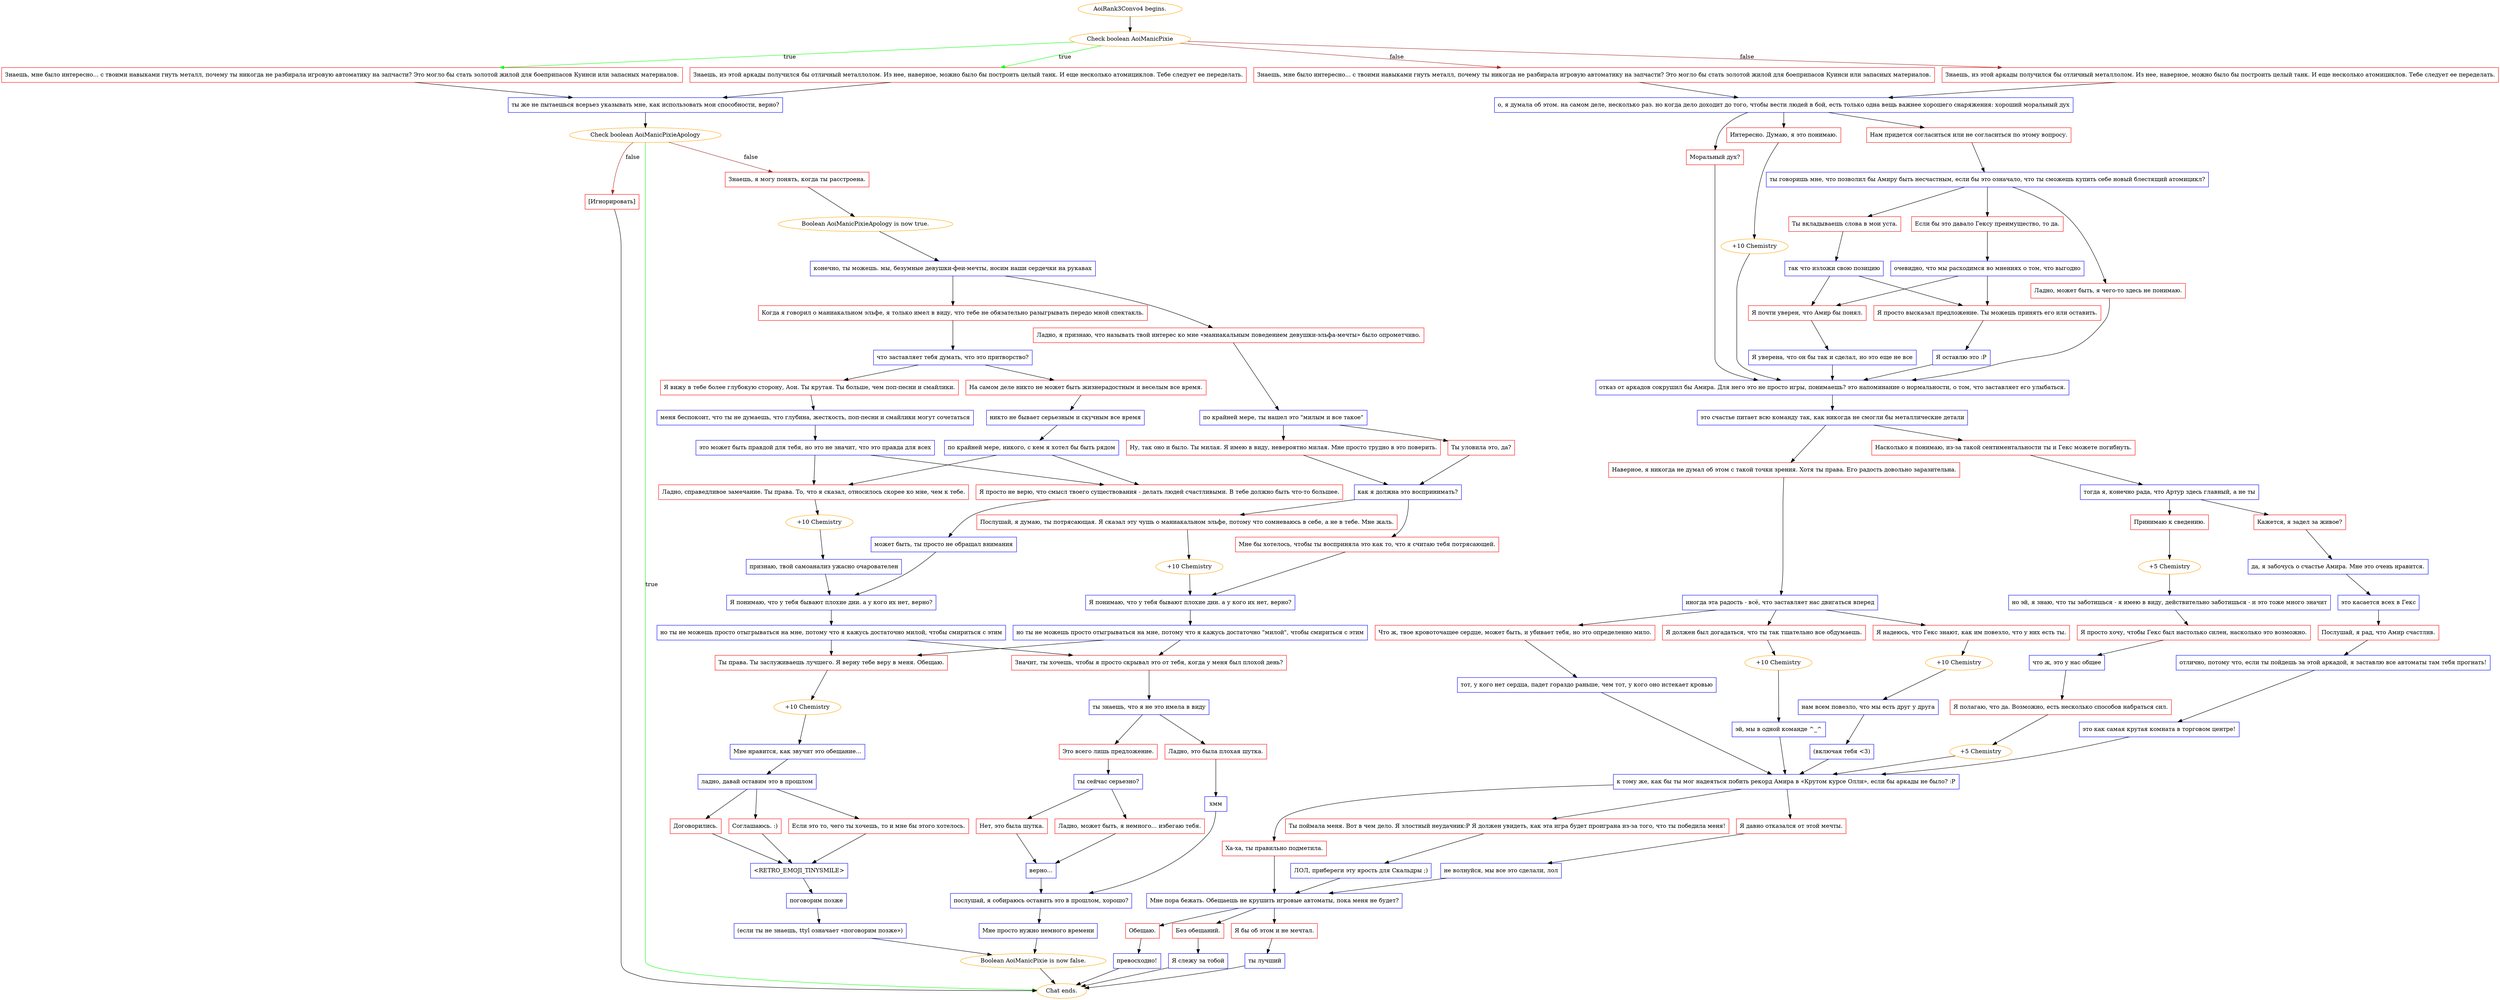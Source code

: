 digraph {
	"AoiRank3Convo4 begins." [color=orange];
		"AoiRank3Convo4 begins." -> j2492287909;
	j2492287909 [label="Check boolean AoiManicPixie",color=orange];
		j2492287909 -> j171557768 [label=true,color=green];
		j2492287909 -> j1205986013 [label=true,color=green];
		j2492287909 -> j3615899333 [label=false,color=brown];
		j2492287909 -> j3736696813 [label=false,color=brown];
	j171557768 [label="Знаешь, мне было интересно... с твоими навыками гнуть металл, почему ты никогда не разбирала игровую автоматику на запчасти? Это могло бы стать золотой жилой для боеприпасов Куинси или запасных материалов.",shape=box,color=red];
		j171557768 -> j517362973;
	j1205986013 [label="Знаешь, из этой аркады получился бы отличный металлолом. Из нее, наверное, можно было бы построить целый танк. И еще несколько атомициклов. Тебе следует ее переделать.",shape=box,color=red];
		j1205986013 -> j517362973;
	j3615899333 [label="Знаешь, мне было интересно... с твоими навыками гнуть металл, почему ты никогда не разбирала игровую автоматику на запчасти? Это могло бы стать золотой жилой для боеприпасов Куинси или запасных материалов.",shape=box,color=red];
		j3615899333 -> j57575178;
	j3736696813 [label="Знаешь, из этой аркады получился бы отличный металлолом. Из нее, наверное, можно было бы построить целый танк. И еще несколько атомициклов. Тебе следует ее переделать.",shape=box,color=red];
		j3736696813 -> j57575178;
	j517362973 [label="ты же не пытаешься всерьез указывать мне, как использовать мои способности, верно?",shape=box,color=blue];
		j517362973 -> j3889849912;
	j57575178 [label="о, я думала об этом. на самом деле, несколько раз. но когда дело доходит до того, чтобы вести людей в бой, есть только одна вещь важнее хорошего снаряжения: хороший моральный дух",shape=box,color=blue];
		j57575178 -> j1663068472;
		j57575178 -> j3766944677;
		j57575178 -> j3695554962;
	j3889849912 [label="Check boolean AoiManicPixieApology",color=orange];
		j3889849912 -> "Chat ends." [label=true,color=green];
		j3889849912 -> j2578508203 [label=false,color=brown];
		j3889849912 -> j3456118237 [label=false,color=brown];
	j1663068472 [label="Моральный дух?",shape=box,color=red];
		j1663068472 -> j2680965663;
	j3766944677 [label="Интересно. Думаю, я это понимаю.",shape=box,color=red];
		j3766944677 -> j755984808;
	j3695554962 [label="Нам придется согласиться или не согласиться по этому вопросу.",shape=box,color=red];
		j3695554962 -> j3532535781;
	"Chat ends." [color=orange];
	j2578508203 [label="Знаешь, я могу понять, когда ты расстроена.",shape=box,color=red];
		j2578508203 -> j866675133;
	j3456118237 [label="[Игнорировать]",shape=box,color=red];
		j3456118237 -> "Chat ends.";
	j2680965663 [label="отказ от аркадов сокрушил бы Амира. Для него это не просто игры, понимаешь? это напоминание о нормальности, о том, что заставляет его улыбаться.",shape=box,color=blue];
		j2680965663 -> j3494367304;
	j755984808 [label="+10 Chemistry",color=orange];
		j755984808 -> j2680965663;
	j3532535781 [label="ты говоришь мне, что позволил бы Амиру быть несчастным, если бы это означало, что ты сможешь купить себе новый блестящий атомицикл?",shape=box,color=blue];
		j3532535781 -> j456094607;
		j3532535781 -> j3793914892;
		j3532535781 -> j1340897989;
	j866675133 [label="Boolean AoiManicPixieApology is now true.",color=orange];
		j866675133 -> j642195944;
	j3494367304 [label="это счастье питает всю команду так, как никогда не смогли бы металлические детали",shape=box,color=blue];
		j3494367304 -> j2318361920;
		j3494367304 -> j3136818024;
	j456094607 [label="Если бы это давало Гексу преимущество, то да.",shape=box,color=red];
		j456094607 -> j2365334957;
	j3793914892 [label="Ты вкладываешь слова в мои уста.",shape=box,color=red];
		j3793914892 -> j672633357;
	j1340897989 [label="Ладно, может быть, я чего-то здесь не понимаю.",shape=box,color=red];
		j1340897989 -> j2680965663;
	j642195944 [label="конечно, ты можешь. мы, безумные девушки-феи-мечты, носим наши сердечки на рукавах",shape=box,color=blue];
		j642195944 -> j230374038;
		j642195944 -> j211466601;
	j2318361920 [label="Наверное, я никогда не думал об этом с такой точки зрения. Хотя ты права. Его радость довольно заразительна.",shape=box,color=red];
		j2318361920 -> j3740668544;
	j3136818024 [label="Насколько я понимаю, из-за такой сентиментальности ты и Гекс можете погибнуть.",shape=box,color=red];
		j3136818024 -> j368464524;
	j2365334957 [label="очевидно, что мы расходимся во мнениях о том, что выгодно",shape=box,color=blue];
		j2365334957 -> j2100475994;
		j2365334957 -> j3395393661;
	j672633357 [label="так что изложи свою позицию",shape=box,color=blue];
		j672633357 -> j2100475994;
		j672633357 -> j3395393661;
	j230374038 [label="Ладно, я признаю, что называть твой интерес ко мне «маниакальным поведением девушки-эльфа-мечты» было опрометчиво.",shape=box,color=red];
		j230374038 -> j3353654772;
	j211466601 [label="Когда я говорил о маниакальном эльфе, я только имел в виду, что тебе не обязательно разыгрывать передо мной спектакль.",shape=box,color=red];
		j211466601 -> j314598565;
	j3740668544 [label="иногда эта радость - всё, что заставляет нас двигаться вперед",shape=box,color=blue];
		j3740668544 -> j607225539;
		j3740668544 -> j1059656077;
		j3740668544 -> j2795684980;
	j368464524 [label="тогда я, конечно рада, что Артур здесь главный, а не ты",shape=box,color=blue];
		j368464524 -> j478404645;
		j368464524 -> j524100361;
	j2100475994 [label="Я просто высказал предложение. Ты можешь принять его или оставить.",shape=box,color=red];
		j2100475994 -> j347253817;
	j3395393661 [label="Я почти уверен, что Амир бы понял.",shape=box,color=red];
		j3395393661 -> j3158344138;
	j3353654772 [label="по крайней мере, ты нашел это \"милым и все такое\"",shape=box,color=blue];
		j3353654772 -> j4005449449;
		j3353654772 -> j4279331585;
	j314598565 [label="что заставляет тебя думать, что это притворство?",shape=box,color=blue];
		j314598565 -> j2999868601;
		j314598565 -> j966303292;
	j607225539 [label="Я должен был догадаться, что ты так тщательно все обдумаешь.",shape=box,color=red];
		j607225539 -> j4261567232;
	j1059656077 [label="Я надеюсь, что Гекс знают, как им повезло, что у них есть ты.",shape=box,color=red];
		j1059656077 -> j1530188096;
	j2795684980 [label="Что ж, твое кровоточащее сердце, может быть, и убивает тебя, но это определенно мило.",shape=box,color=red];
		j2795684980 -> j2601190985;
	j478404645 [label="Принимаю к сведению.",shape=box,color=red];
		j478404645 -> j219309845;
	j524100361 [label="Кажется, я задел за живое?",shape=box,color=red];
		j524100361 -> j495933111;
	j347253817 [label="Я оставлю это :P",shape=box,color=blue];
		j347253817 -> j2680965663;
	j3158344138 [label="Я уверена, что он бы так и сделал, но это еще не все",shape=box,color=blue];
		j3158344138 -> j2680965663;
	j4005449449 [label="Ну, так оно и было. Ты милая. Я имею в виду, невероятно милая. Мне просто трудно в это поверить.",shape=box,color=red];
		j4005449449 -> j1172243018;
	j4279331585 [label="Ты уловила это, да?",shape=box,color=red];
		j4279331585 -> j1172243018;
	j2999868601 [label="На самом деле никто не может быть жизнерадостным и веселым все время.",shape=box,color=red];
		j2999868601 -> j1975297324;
	j966303292 [label="Я вижу в тебе более глубокую сторону, Аои. Ты крутая. Ты больше, чем поп-песни и смайлики.",shape=box,color=red];
		j966303292 -> j3975467645;
	j4261567232 [label="+10 Chemistry",color=orange];
		j4261567232 -> j1889943246;
	j1530188096 [label="+10 Chemistry",color=orange];
		j1530188096 -> j478298590;
	j2601190985 [label="тот, у кого нет сердца, падет гораздо раньше, чем тот, у кого оно истекает кровью",shape=box,color=blue];
		j2601190985 -> j3504264670;
	j219309845 [label="+5 Chemistry",color=orange];
		j219309845 -> j3018072411;
	j495933111 [label="да, я забочусь о счастье Амира. Мне это очень нравится.",shape=box,color=blue];
		j495933111 -> j89560056;
	j1172243018 [label="как я должна это воспринимать?",shape=box,color=blue];
		j1172243018 -> j3918846255;
		j1172243018 -> j515178611;
	j1975297324 [label="никто не бывает серьезным и скучным все время",shape=box,color=blue];
		j1975297324 -> j2780987706;
	j3975467645 [label="меня беспокоит, что ты не думаешь, что глубина, жесткость, поп-песни и смайлики могут сочетаться",shape=box,color=blue];
		j3975467645 -> j2649499968;
	j1889943246 [label="эй, мы в одной команде ^_^",shape=box,color=blue];
		j1889943246 -> j3504264670;
	j478298590 [label="нам всем повезло, что мы есть друг у друга",shape=box,color=blue];
		j478298590 -> j2727307017;
	j3504264670 [label="к тому же, как бы ты мог надеяться побить рекорд Амира в «Крутом курсе Олли», если бы аркады не было? :P",shape=box,color=blue];
		j3504264670 -> j714248313;
		j3504264670 -> j2131840595;
		j3504264670 -> j158178172;
	j3018072411 [label="но эй, я знаю, что ты заботишься - я имею в виду, действительно заботишься - и это тоже много значит",shape=box,color=blue];
		j3018072411 -> j911111633;
	j89560056 [label="это касается всех в Гекс",shape=box,color=blue];
		j89560056 -> j3750360223;
	j3918846255 [label="Послушай, я думаю, ты потрясающая. Я сказал эту чушь о маниакальном эльфе, потому что сомневаюсь в себе, а не в тебе. Мне жаль.",shape=box,color=red];
		j3918846255 -> j911852329;
	j515178611 [label="Мне бы хотелось, чтобы ты восприняла это как то, что я считаю тебя потрясающей.",shape=box,color=red];
		j515178611 -> j2842414585;
	j2780987706 [label="по крайней мере, никого, с кем я хотел бы быть рядом",shape=box,color=blue];
		j2780987706 -> j18576020;
		j2780987706 -> j857119478;
	j2649499968 [label="это может быть правдой для тебя, но это не значит, что это правда для всех",shape=box,color=blue];
		j2649499968 -> j857119478;
		j2649499968 -> j18576020;
	j2727307017 [label="(включая тебя <3)",shape=box,color=blue];
		j2727307017 -> j3504264670;
	j714248313 [label="Ты поймала меня. Вот в чем дело. Я злостный неудачник:P Я должен увидеть, как эта игра будет проиграна из-за того, что ты победила меня!",shape=box,color=red];
		j714248313 -> j2350410693;
	j2131840595 [label="Ха-ха, ты правильно подметила.",shape=box,color=red];
		j2131840595 -> j3453010091;
	j158178172 [label="Я давно отказался от этой мечты.",shape=box,color=red];
		j158178172 -> j2488895853;
	j911111633 [label="Я просто хочу, чтобы Гекс был настолько силен, насколько это возможно.",shape=box,color=red];
		j911111633 -> j757502247;
	j3750360223 [label="Послушай, я рад, что Амир счастлив.",shape=box,color=red];
		j3750360223 -> j2075373128;
	j911852329 [label="+10 Chemistry",color=orange];
		j911852329 -> j2842414585;
	j2842414585 [label="Я понимаю, что у тебя бывают плохие дни. а у кого их нет, верно?",shape=box,color=blue];
		j2842414585 -> j173351915;
	j18576020 [label="Я просто не верю, что смысл твоего существования - делать людей счастливыми. В тебе должно быть что-то большее.",shape=box,color=red];
		j18576020 -> j1632379676;
	j857119478 [label="Ладно, справедливое замечание. Ты права. То, что я сказал, относилось скорее ко мне, чем к тебе.",shape=box,color=red];
		j857119478 -> j4274257597;
	j2350410693 [label="ЛОЛ, прибереги эту ярость для Скальдры ;)",shape=box,color=blue];
		j2350410693 -> j3453010091;
	j3453010091 [label="Мне пора бежать. Обещаешь не крушить игровые автоматы, пока меня не будет?",shape=box,color=blue];
		j3453010091 -> j1982479539;
		j3453010091 -> j831845037;
		j3453010091 -> j403412956;
	j2488895853 [label="не волнуйся, мы все это сделали, лол",shape=box,color=blue];
		j2488895853 -> j3453010091;
	j757502247 [label="что ж, это у нас общее",shape=box,color=blue];
		j757502247 -> j3246859688;
	j2075373128 [label="отлично, потому что, если ты пойдешь за этой аркадой, я заставлю все автоматы там тебя прогнать!",shape=box,color=blue];
		j2075373128 -> j943003425;
	j173351915 [label="но ты не можешь просто отыгрываться на мне, потому что я кажусь достаточно \"милой\", чтобы смириться с этим",shape=box,color=blue];
		j173351915 -> j4016088285;
		j173351915 -> j2773103177;
	j1632379676 [label="может быть, ты просто не обращал внимания",shape=box,color=blue];
		j1632379676 -> j3715184894;
	j4274257597 [label="+10 Chemistry",color=orange];
		j4274257597 -> j407335283;
	j1982479539 [label="Обещаю.",shape=box,color=red];
		j1982479539 -> j1472510185;
	j831845037 [label="Без обещаний.",shape=box,color=red];
		j831845037 -> j2258374559;
	j403412956 [label="Я бы об этом и не мечтал.",shape=box,color=red];
		j403412956 -> j3788690083;
	j3246859688 [label="Я полагаю, что да. Возможно, есть несколько способов набраться сил.",shape=box,color=red];
		j3246859688 -> j741158025;
	j943003425 [label="это как самая крутая комната в торговом центре!",shape=box,color=blue];
		j943003425 -> j3504264670;
	j4016088285 [label="Ты права. Ты заслуживаешь лучшего. Я верну тебе веру в меня. Обещаю.",shape=box,color=red];
		j4016088285 -> j264347853;
	j2773103177 [label="Значит, ты хочешь, чтобы я просто скрывал это от тебя, когда у меня был плохой день?",shape=box,color=red];
		j2773103177 -> j2739513865;
	j3715184894 [label="Я понимаю, что у тебя бывают плохие дни. а у кого их нет, верно?",shape=box,color=blue];
		j3715184894 -> j2658554193;
	j407335283 [label="признаю, твой самоанализ ужасно очарователен",shape=box,color=blue];
		j407335283 -> j3715184894;
	j1472510185 [label="превосходно!",shape=box,color=blue];
		j1472510185 -> "Chat ends.";
	j2258374559 [label="Я слежу за тобой",shape=box,color=blue];
		j2258374559 -> "Chat ends.";
	j3788690083 [label="ты лучший",shape=box,color=blue];
		j3788690083 -> "Chat ends.";
	j741158025 [label="+5 Chemistry",color=orange];
		j741158025 -> j3504264670;
	j264347853 [label="+10 Chemistry",color=orange];
		j264347853 -> j2114038762;
	j2739513865 [label="ты знаешь, что я не это имела в виду",shape=box,color=blue];
		j2739513865 -> j102790372;
		j2739513865 -> j3868747712;
	j2658554193 [label="но ты не можешь просто отыгрываться на мне, потому что я кажусь достаточно милой, чтобы смириться с этим",shape=box,color=blue];
		j2658554193 -> j4016088285;
		j2658554193 -> j2773103177;
	j2114038762 [label="Мне нравится, как звучит это обещание...",shape=box,color=blue];
		j2114038762 -> j4293655553;
	j102790372 [label="Это всего лишь предложение.",shape=box,color=red];
		j102790372 -> j849585419;
	j3868747712 [label="Ладно, это была плохая шутка.",shape=box,color=red];
		j3868747712 -> j3549840060;
	j4293655553 [label="ладно, давай оставим это в прошлом",shape=box,color=blue];
		j4293655553 -> j2851011375;
		j4293655553 -> j3704746183;
		j4293655553 -> j1145115023;
	j849585419 [label="ты сейчас серьезно?",shape=box,color=blue];
		j849585419 -> j3367848384;
		j849585419 -> j1790918374;
	j3549840060 [label="хмм",shape=box,color=blue];
		j3549840060 -> j2490963948;
	j2851011375 [label="Договорились.",shape=box,color=red];
		j2851011375 -> j1570168687;
	j3704746183 [label="Соглашаюсь. :)",shape=box,color=red];
		j3704746183 -> j1570168687;
	j1145115023 [label="Если это то, чего ты хочешь, то и мне бы этого хотелось.",shape=box,color=red];
		j1145115023 -> j1570168687;
	j3367848384 [label="Ладно, может быть, я немного... избегаю тебя.",shape=box,color=red];
		j3367848384 -> j1451077228;
	j1790918374 [label="Нет, это была шутка.",shape=box,color=red];
		j1790918374 -> j1451077228;
	j2490963948 [label="послушай, я собираюсь оставить это в прошлом, хорошо?",shape=box,color=blue];
		j2490963948 -> j151567877;
	j1570168687 [label="<RETRO_EMOJI_TINYSMILE>",shape=box,color=blue];
		j1570168687 -> j3487792924;
	j1451077228 [label="верно...",shape=box,color=blue];
		j1451077228 -> j2490963948;
	j151567877 [label="Мне просто нужно немного времени",shape=box,color=blue];
		j151567877 -> j2477397060;
	j3487792924 [label="поговорим позже",shape=box,color=blue];
		j3487792924 -> j3504513581;
	j2477397060 [label="Boolean AoiManicPixie is now false.",color=orange];
		j2477397060 -> "Chat ends.";
	j3504513581 [label="(если ты не знаешь, ttyl означает «поговорим позже»)",shape=box,color=blue];
		j3504513581 -> j2477397060;
}